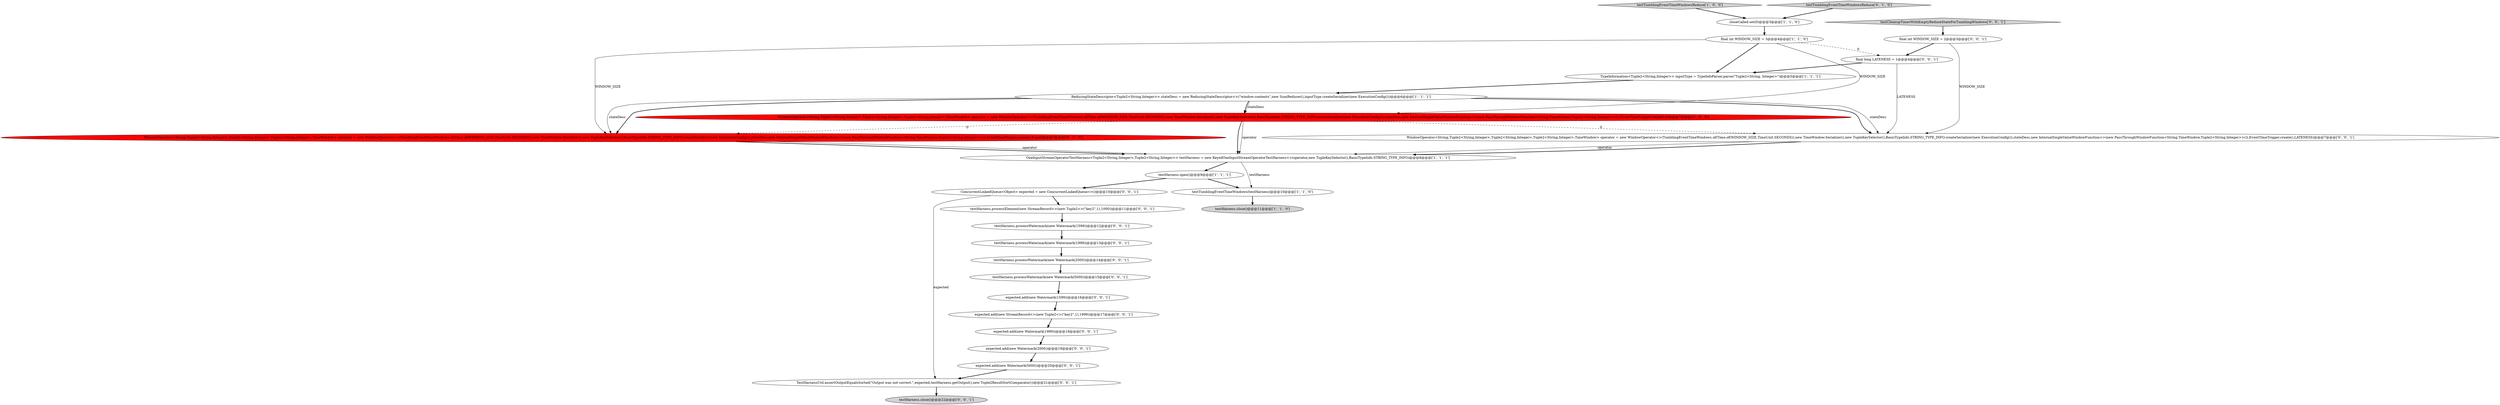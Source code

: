 digraph {
1 [style = filled, label = "ReducingStateDescriptor<Tuple2<String,Integer>> stateDesc = new ReducingStateDescriptor<>(\"window-contents\",new SumReducer(),inputType.createSerializer(new ExecutionConfig()))@@@6@@@['1', '1', '1']", fillcolor = white, shape = ellipse image = "AAA0AAABBB1BBB"];
4 [style = filled, label = "closeCalled.set(0)@@@3@@@['1', '1', '0']", fillcolor = white, shape = ellipse image = "AAA0AAABBB1BBB"];
15 [style = filled, label = "expected.add(new Watermark(1599))@@@16@@@['0', '0', '1']", fillcolor = white, shape = ellipse image = "AAA0AAABBB3BBB"];
22 [style = filled, label = "testHarness.processWatermark(new Watermark(1999))@@@13@@@['0', '0', '1']", fillcolor = white, shape = ellipse image = "AAA0AAABBB3BBB"];
13 [style = filled, label = "testCleanupTimerWithEmptyReduceStateForTumblingWindows['0', '0', '1']", fillcolor = lightgray, shape = diamond image = "AAA0AAABBB3BBB"];
7 [style = filled, label = "testHarness.open()@@@9@@@['1', '1', '1']", fillcolor = white, shape = ellipse image = "AAA0AAABBB1BBB"];
2 [style = filled, label = "OneInputStreamOperatorTestHarness<Tuple2<String,Integer>,Tuple2<String,Integer>> testHarness = new KeyedOneInputStreamOperatorTestHarness<>(operator,new TupleKeySelector(),BasicTypeInfo.STRING_TYPE_INFO)@@@8@@@['1', '1', '1']", fillcolor = white, shape = ellipse image = "AAA0AAABBB1BBB"];
8 [style = filled, label = "TypeInformation<Tuple2<String,Integer>> inputType = TypeInfoParser.parse(\"Tuple2<String, Integer>\")@@@5@@@['1', '1', '1']", fillcolor = white, shape = ellipse image = "AAA0AAABBB1BBB"];
12 [style = filled, label = "testHarness.processElement(new StreamRecord<>(new Tuple2<>(\"key2\",1),1000))@@@11@@@['0', '0', '1']", fillcolor = white, shape = ellipse image = "AAA0AAABBB3BBB"];
5 [style = filled, label = "WindowOperator<String,Tuple2<String,Integer>,Tuple2<String,Integer>,Tuple2<String,Integer>,TimeWindow> operator = new WindowOperator<>(TumblingEventTimeWindows.of(Time.of(WINDOW_SIZE,TimeUnit.SECONDS)),new TimeWindow.Serializer(),new TupleKeySelector(),BasicTypeInfo.STRING_TYPE_INFO.createSerializer(new ExecutionConfig()),stateDesc,new InternalSingleValueWindowFunction<>(new PassThroughWindowFunction<String,TimeWindow,Tuple2<String,Integer>>()),EventTimeTrigger.create(),0)@@@7@@@['1', '0', '0']", fillcolor = red, shape = ellipse image = "AAA1AAABBB1BBB"];
20 [style = filled, label = "WindowOperator<String,Tuple2<String,Integer>,Tuple2<String,Integer>,Tuple2<String,Integer>,TimeWindow> operator = new WindowOperator<>(TumblingEventTimeWindows.of(Time.of(WINDOW_SIZE,TimeUnit.SECONDS)),new TimeWindow.Serializer(),new TupleKeySelector(),BasicTypeInfo.STRING_TYPE_INFO.createSerializer(new ExecutionConfig()),stateDesc,new InternalSingleValueWindowFunction<>(new PassThroughWindowFunction<String,TimeWindow,Tuple2<String,Integer>>()),EventTimeTrigger.create(),LATENESS)@@@7@@@['0', '0', '1']", fillcolor = white, shape = ellipse image = "AAA0AAABBB3BBB"];
9 [style = filled, label = "testHarness.close()@@@11@@@['1', '1', '0']", fillcolor = lightgray, shape = ellipse image = "AAA0AAABBB1BBB"];
25 [style = filled, label = "testHarness.processWatermark(new Watermark(2000))@@@14@@@['0', '0', '1']", fillcolor = white, shape = ellipse image = "AAA0AAABBB3BBB"];
17 [style = filled, label = "ConcurrentLinkedQueue<Object> expected = new ConcurrentLinkedQueue<>()@@@10@@@['0', '0', '1']", fillcolor = white, shape = ellipse image = "AAA0AAABBB3BBB"];
19 [style = filled, label = "expected.add(new Watermark(5000))@@@20@@@['0', '0', '1']", fillcolor = white, shape = ellipse image = "AAA0AAABBB3BBB"];
28 [style = filled, label = "testHarness.processWatermark(new Watermark(5000))@@@15@@@['0', '0', '1']", fillcolor = white, shape = ellipse image = "AAA0AAABBB3BBB"];
6 [style = filled, label = "final int WINDOW_SIZE = 3@@@4@@@['1', '1', '0']", fillcolor = white, shape = ellipse image = "AAA0AAABBB1BBB"];
18 [style = filled, label = "final int WINDOW_SIZE = 2@@@3@@@['0', '0', '1']", fillcolor = white, shape = ellipse image = "AAA0AAABBB3BBB"];
3 [style = filled, label = "testTumblingEventTimeWindows(testHarness)@@@10@@@['1', '1', '0']", fillcolor = white, shape = ellipse image = "AAA0AAABBB1BBB"];
10 [style = filled, label = "WindowOperator<String,Tuple2<String,Integer>,Tuple2<String,Integer>,Tuple2<String,Integer>,TimeWindow> operator = new WindowOperator<>(TumblingEventTimeWindows.of(Time.of(WINDOW_SIZE,TimeUnit.SECONDS)),new TimeWindow.Serializer(),new TupleKeySelector(),BasicTypeInfo.STRING_TYPE_INFO.createSerializer(new ExecutionConfig()),stateDesc,new InternalSingleValueWindowFunction<>(new PassThroughWindowFunction<String,TimeWindow,Tuple2<String,Integer>>()),EventTimeTrigger.create(),0,null)@@@7@@@['0', '1', '0']", fillcolor = red, shape = ellipse image = "AAA1AAABBB2BBB"];
0 [style = filled, label = "testTumblingEventTimeWindowsReduce['1', '0', '0']", fillcolor = lightgray, shape = diamond image = "AAA0AAABBB1BBB"];
23 [style = filled, label = "testHarness.close()@@@22@@@['0', '0', '1']", fillcolor = lightgray, shape = ellipse image = "AAA0AAABBB3BBB"];
21 [style = filled, label = "TestHarnessUtil.assertOutputEqualsSorted(\"Output was not correct.\",expected,testHarness.getOutput(),new Tuple2ResultSortComparator())@@@21@@@['0', '0', '1']", fillcolor = white, shape = ellipse image = "AAA0AAABBB3BBB"];
26 [style = filled, label = "expected.add(new Watermark(1999))@@@18@@@['0', '0', '1']", fillcolor = white, shape = ellipse image = "AAA0AAABBB3BBB"];
11 [style = filled, label = "testTumblingEventTimeWindowsReduce['0', '1', '0']", fillcolor = lightgray, shape = diamond image = "AAA0AAABBB2BBB"];
14 [style = filled, label = "testHarness.processWatermark(new Watermark(1599))@@@12@@@['0', '0', '1']", fillcolor = white, shape = ellipse image = "AAA0AAABBB3BBB"];
24 [style = filled, label = "expected.add(new StreamRecord<>(new Tuple2<>(\"key2\",1),1999))@@@17@@@['0', '0', '1']", fillcolor = white, shape = ellipse image = "AAA0AAABBB3BBB"];
27 [style = filled, label = "expected.add(new Watermark(2000))@@@19@@@['0', '0', '1']", fillcolor = white, shape = ellipse image = "AAA0AAABBB3BBB"];
16 [style = filled, label = "final long LATENESS = 1@@@4@@@['0', '0', '1']", fillcolor = white, shape = ellipse image = "AAA0AAABBB3BBB"];
1->5 [style = bold, label=""];
18->20 [style = solid, label="WINDOW_SIZE"];
22->25 [style = bold, label=""];
25->28 [style = bold, label=""];
7->17 [style = bold, label=""];
28->15 [style = bold, label=""];
1->5 [style = solid, label="stateDesc"];
16->8 [style = bold, label=""];
4->6 [style = bold, label=""];
11->4 [style = bold, label=""];
2->3 [style = solid, label="testHarness"];
14->22 [style = bold, label=""];
1->20 [style = bold, label=""];
20->2 [style = solid, label="operator"];
1->10 [style = solid, label="stateDesc"];
1->20 [style = solid, label="stateDesc"];
7->3 [style = bold, label=""];
5->20 [style = dashed, label="0"];
20->2 [style = bold, label=""];
3->9 [style = bold, label=""];
8->1 [style = bold, label=""];
24->26 [style = bold, label=""];
26->27 [style = bold, label=""];
5->2 [style = bold, label=""];
6->10 [style = solid, label="WINDOW_SIZE"];
17->12 [style = bold, label=""];
6->16 [style = dashed, label="0"];
5->10 [style = dashed, label="0"];
0->4 [style = bold, label=""];
17->21 [style = solid, label="expected"];
15->24 [style = bold, label=""];
5->2 [style = solid, label="operator"];
6->8 [style = bold, label=""];
12->14 [style = bold, label=""];
16->20 [style = solid, label="LATENESS"];
10->2 [style = bold, label=""];
19->21 [style = bold, label=""];
27->19 [style = bold, label=""];
2->7 [style = bold, label=""];
6->5 [style = solid, label="WINDOW_SIZE"];
1->10 [style = bold, label=""];
10->2 [style = solid, label="operator"];
13->18 [style = bold, label=""];
21->23 [style = bold, label=""];
18->16 [style = bold, label=""];
}
